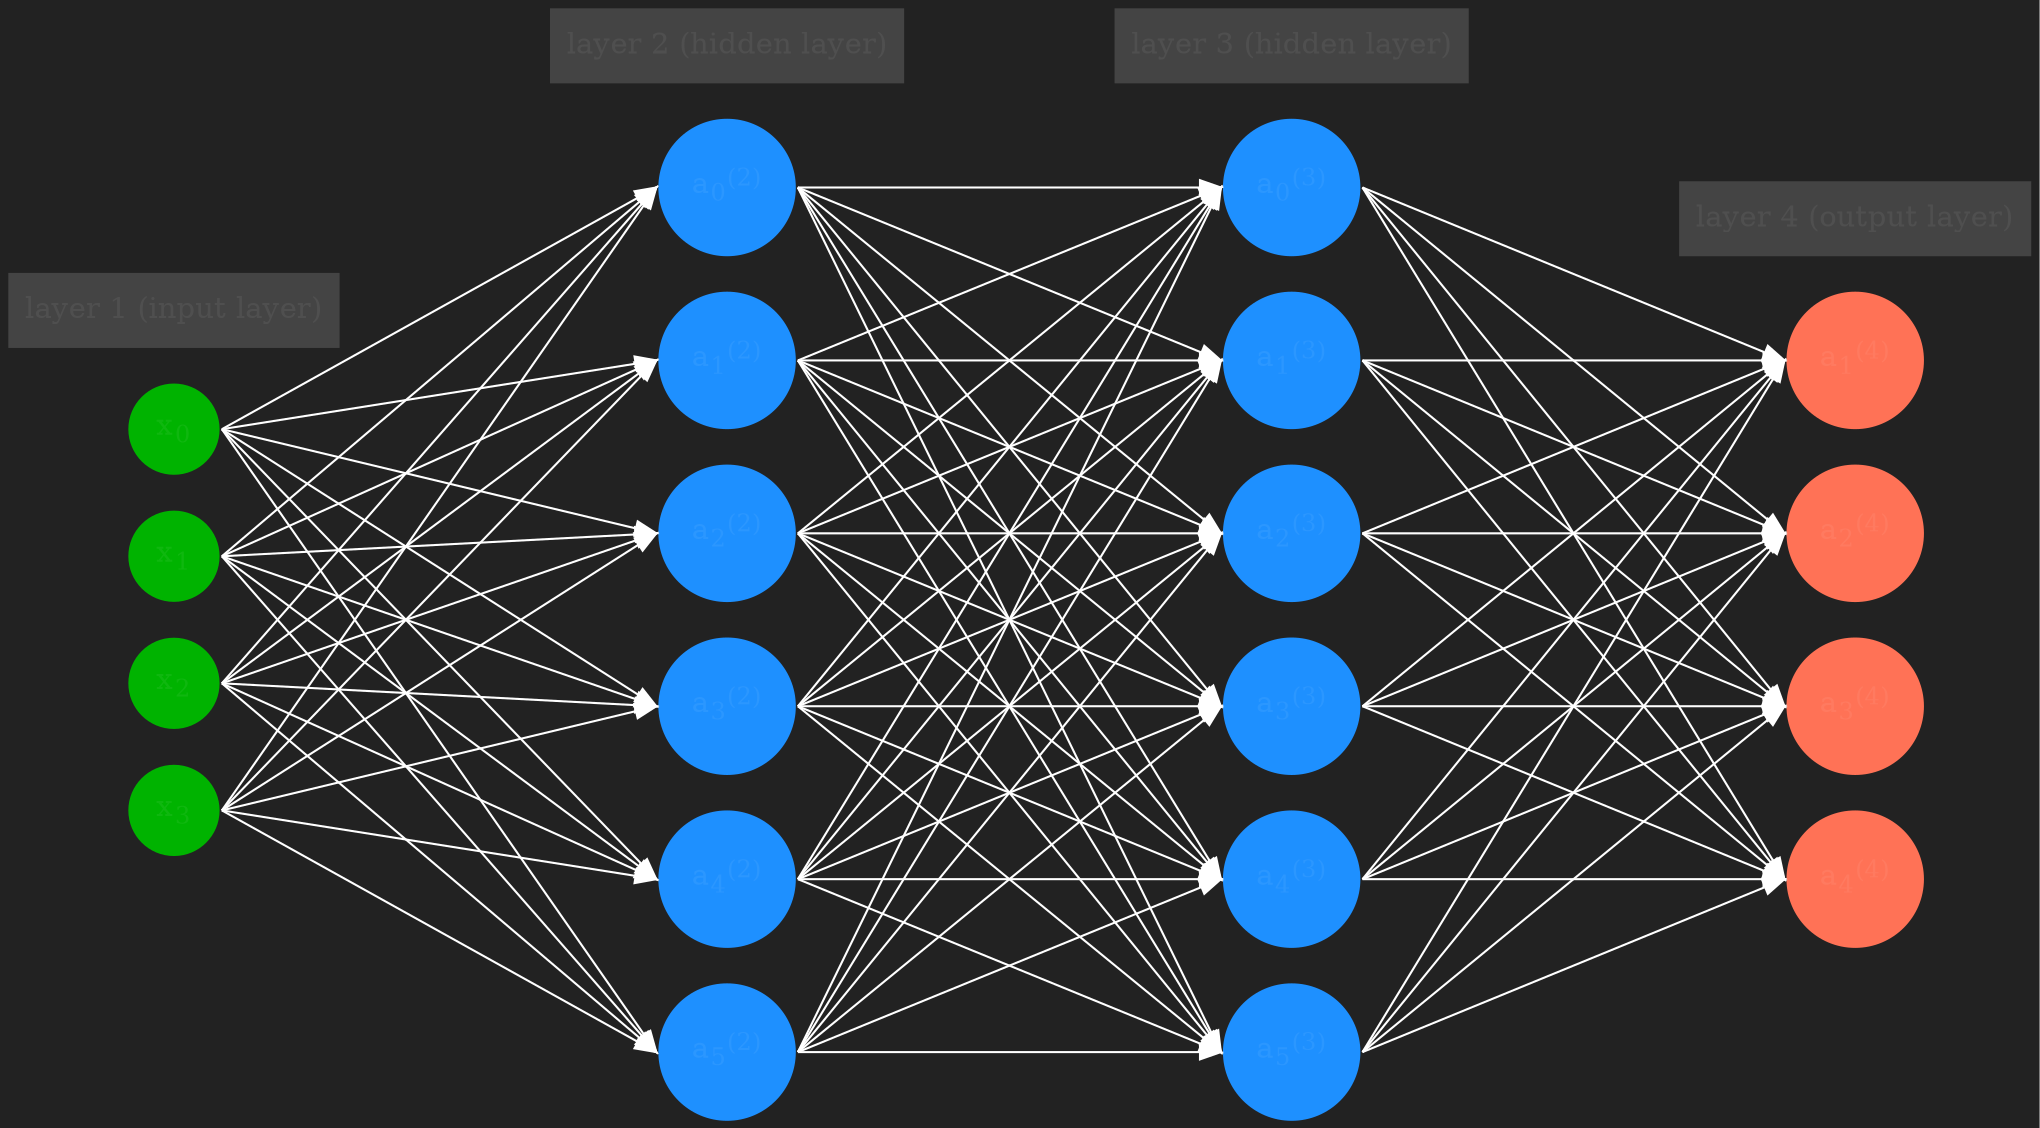 digraph NNGraph {
    bgcolor="#222222"
    node [style=filled, fillcolor="#444444", fontcolor="#FFFFFFF", color = "#FFFFFF", shape="circle"]
    edge [fontcolor="#FFFFFFF", color = "#FFFFFF"]
    graph [fontcolor="#FFFFFFF", color = "#FFFFFF"]

    rankdir = LR;
    splines=false;
    edge[style=invis];
    ranksep= 1.4;
    {
        node [shape=circle, color="#ffcc00", style=filled, fillcolor="#ffcc00"];
    }
    {
        node [shape=circle, color="#00b300", style=filled, fillcolor="#00b300"];
        x0 [label=<x<sub>0</sub>>];
        x1 [label=<x<sub>1</sub>>];
        x2 [label=<x<sub>2</sub>>]; 
        x3 [label=<x<sub>3</sub>>];
    }
    {
        node [shape=circle, color=dodgerblue, style=filled, fillcolor=dodgerblue];
        a02 [label=<a<sub>0</sub><sup>(2)</sup>>];
        a12 [label=<a<sub>1</sub><sup>(2)</sup>>];
        a22 [label=<a<sub>2</sub><sup>(2)</sup>>];
        a32 [label=<a<sub>3</sub><sup>(2)</sup>>];
        a42 [label=<a<sub>4</sub><sup>(2)</sup>>];
        a52 [label=<a<sub>5</sub><sup>(2)</sup>>];

        a03 [label=<a<sub>0</sub><sup>(3)</sup>>];
        a13 [label=<a<sub>1</sub><sup>(3)</sup>>];
        a23 [label=<a<sub>2</sub><sup>(3)</sup>>];
        a33 [label=<a<sub>3</sub><sup>(3)</sup>>];
        a43 [label=<a<sub>4</sub><sup>(3)</sup>>];
        a53 [label=<a<sub>5</sub><sup>(3)</sup>>];
    }
    {
        node [shape=circle, color=coral1, style=filled, fillcolor=coral1];
        O1 [label=<a<sub>1</sub><sup>(4)</sup>>];
        O2 [label=<a<sub>2</sub><sup>(4)</sup>>]; 
        O3 [label=<a<sub>3</sub><sup>(4)</sup>>]; 
        O4 [label=<a<sub>4</sub><sup>(4)</sup>>];
    }
    {
        rank=same;
        x0->x1->x2->x3;
    }
    {
        rank=same;
        a02->a12->a22->a32->a42->a52;
    }
    {
        rank=same;
        a03->a13->a23->a33->a43->a53;
    }
    {
        rank=same;
        O1->O2->O3->O4;
    }
    a02->a03;  // prevent tilting
    l0 [shape=plaintext, label="layer 1 (input layer)"];
    l0->x0;
    {rank=same; l0;x0};
    l1 [shape=plaintext, label="layer 2 (hidden layer)"];
    l1->a02;
    {rank=same; l1;a02};
    l2 [shape=plaintext, label="layer 3 (hidden layer)"];
    l2->a03;
    {rank=same; l2;a03};
    l3 [shape=plaintext, label="layer 4 (output layer)"];
    l3->O1;
    {rank=same; l3;O1};
    edge[style=solid, tailport=e, headport=w];
    {x0; x1; x2; x3} -> {a02;a12;a22;a32;a42;a52};
    {a02;a12;a22;a32;a42;a52} -> {a03;a13;a23;a33;a43;a53};
    {a03;a13;a23;a33;a43;a53} -> {O1,O2,O3,O4};
}
